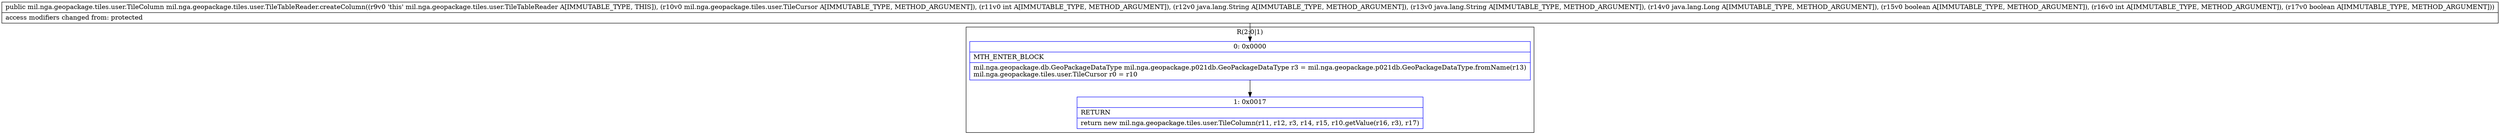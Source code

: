 digraph "CFG formil.nga.geopackage.tiles.user.TileTableReader.createColumn(Lmil\/nga\/geopackage\/tiles\/user\/TileCursor;ILjava\/lang\/String;Ljava\/lang\/String;Ljava\/lang\/Long;ZIZ)Lmil\/nga\/geopackage\/tiles\/user\/TileColumn;" {
subgraph cluster_Region_493109106 {
label = "R(2:0|1)";
node [shape=record,color=blue];
Node_0 [shape=record,label="{0\:\ 0x0000|MTH_ENTER_BLOCK\l|mil.nga.geopackage.db.GeoPackageDataType mil.nga.geopackage.p021db.GeoPackageDataType r3 = mil.nga.geopackage.p021db.GeoPackageDataType.fromName(r13)\lmil.nga.geopackage.tiles.user.TileCursor r0 = r10\l}"];
Node_1 [shape=record,label="{1\:\ 0x0017|RETURN\l|return new mil.nga.geopackage.tiles.user.TileColumn(r11, r12, r3, r14, r15, r10.getValue(r16, r3), r17)\l}"];
}
MethodNode[shape=record,label="{public mil.nga.geopackage.tiles.user.TileColumn mil.nga.geopackage.tiles.user.TileTableReader.createColumn((r9v0 'this' mil.nga.geopackage.tiles.user.TileTableReader A[IMMUTABLE_TYPE, THIS]), (r10v0 mil.nga.geopackage.tiles.user.TileCursor A[IMMUTABLE_TYPE, METHOD_ARGUMENT]), (r11v0 int A[IMMUTABLE_TYPE, METHOD_ARGUMENT]), (r12v0 java.lang.String A[IMMUTABLE_TYPE, METHOD_ARGUMENT]), (r13v0 java.lang.String A[IMMUTABLE_TYPE, METHOD_ARGUMENT]), (r14v0 java.lang.Long A[IMMUTABLE_TYPE, METHOD_ARGUMENT]), (r15v0 boolean A[IMMUTABLE_TYPE, METHOD_ARGUMENT]), (r16v0 int A[IMMUTABLE_TYPE, METHOD_ARGUMENT]), (r17v0 boolean A[IMMUTABLE_TYPE, METHOD_ARGUMENT]))  | access modifiers changed from: protected\l}"];
MethodNode -> Node_0;
Node_0 -> Node_1;
}

